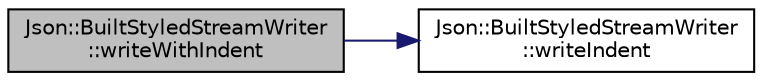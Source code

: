 digraph "Json::BuiltStyledStreamWriter::writeWithIndent"
{
 // LATEX_PDF_SIZE
  edge [fontname="Helvetica",fontsize="10",labelfontname="Helvetica",labelfontsize="10"];
  node [fontname="Helvetica",fontsize="10",shape=record];
  rankdir="LR";
  Node1 [label="Json::BuiltStyledStreamWriter\l::writeWithIndent",height=0.2,width=0.4,color="black", fillcolor="grey75", style="filled", fontcolor="black",tooltip=" "];
  Node1 -> Node2 [color="midnightblue",fontsize="10",style="solid",fontname="Helvetica"];
  Node2 [label="Json::BuiltStyledStreamWriter\l::writeIndent",height=0.2,width=0.4,color="black", fillcolor="white", style="filled",URL="$struct_json_1_1_built_styled_stream_writer.html#a2b38a3714d415c4bd3b4812897130f3d",tooltip=" "];
}
